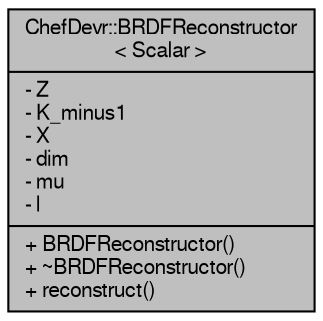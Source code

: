 digraph "ChefDevr::BRDFReconstructor&lt; Scalar &gt;"
{
 // LATEX_PDF_SIZE
  edge [fontname="FreeSans",fontsize="10",labelfontname="FreeSans",labelfontsize="10"];
  node [fontname="FreeSans",fontsize="10",shape=record];
  Node1 [label="{ChefDevr::BRDFReconstructor\l\< Scalar \>\n|- Z\l- K_minus1\l- X\l- dim\l- mu\l- l\l|+ BRDFReconstructor()\l+ ~BRDFReconstructor()\l+ reconstruct()\l}",height=0.2,width=0.4,color="black", fillcolor="grey75", style="filled", fontcolor="black",tooltip="Class that allows BRDF reconstruction from latent space coordinates."];
}
